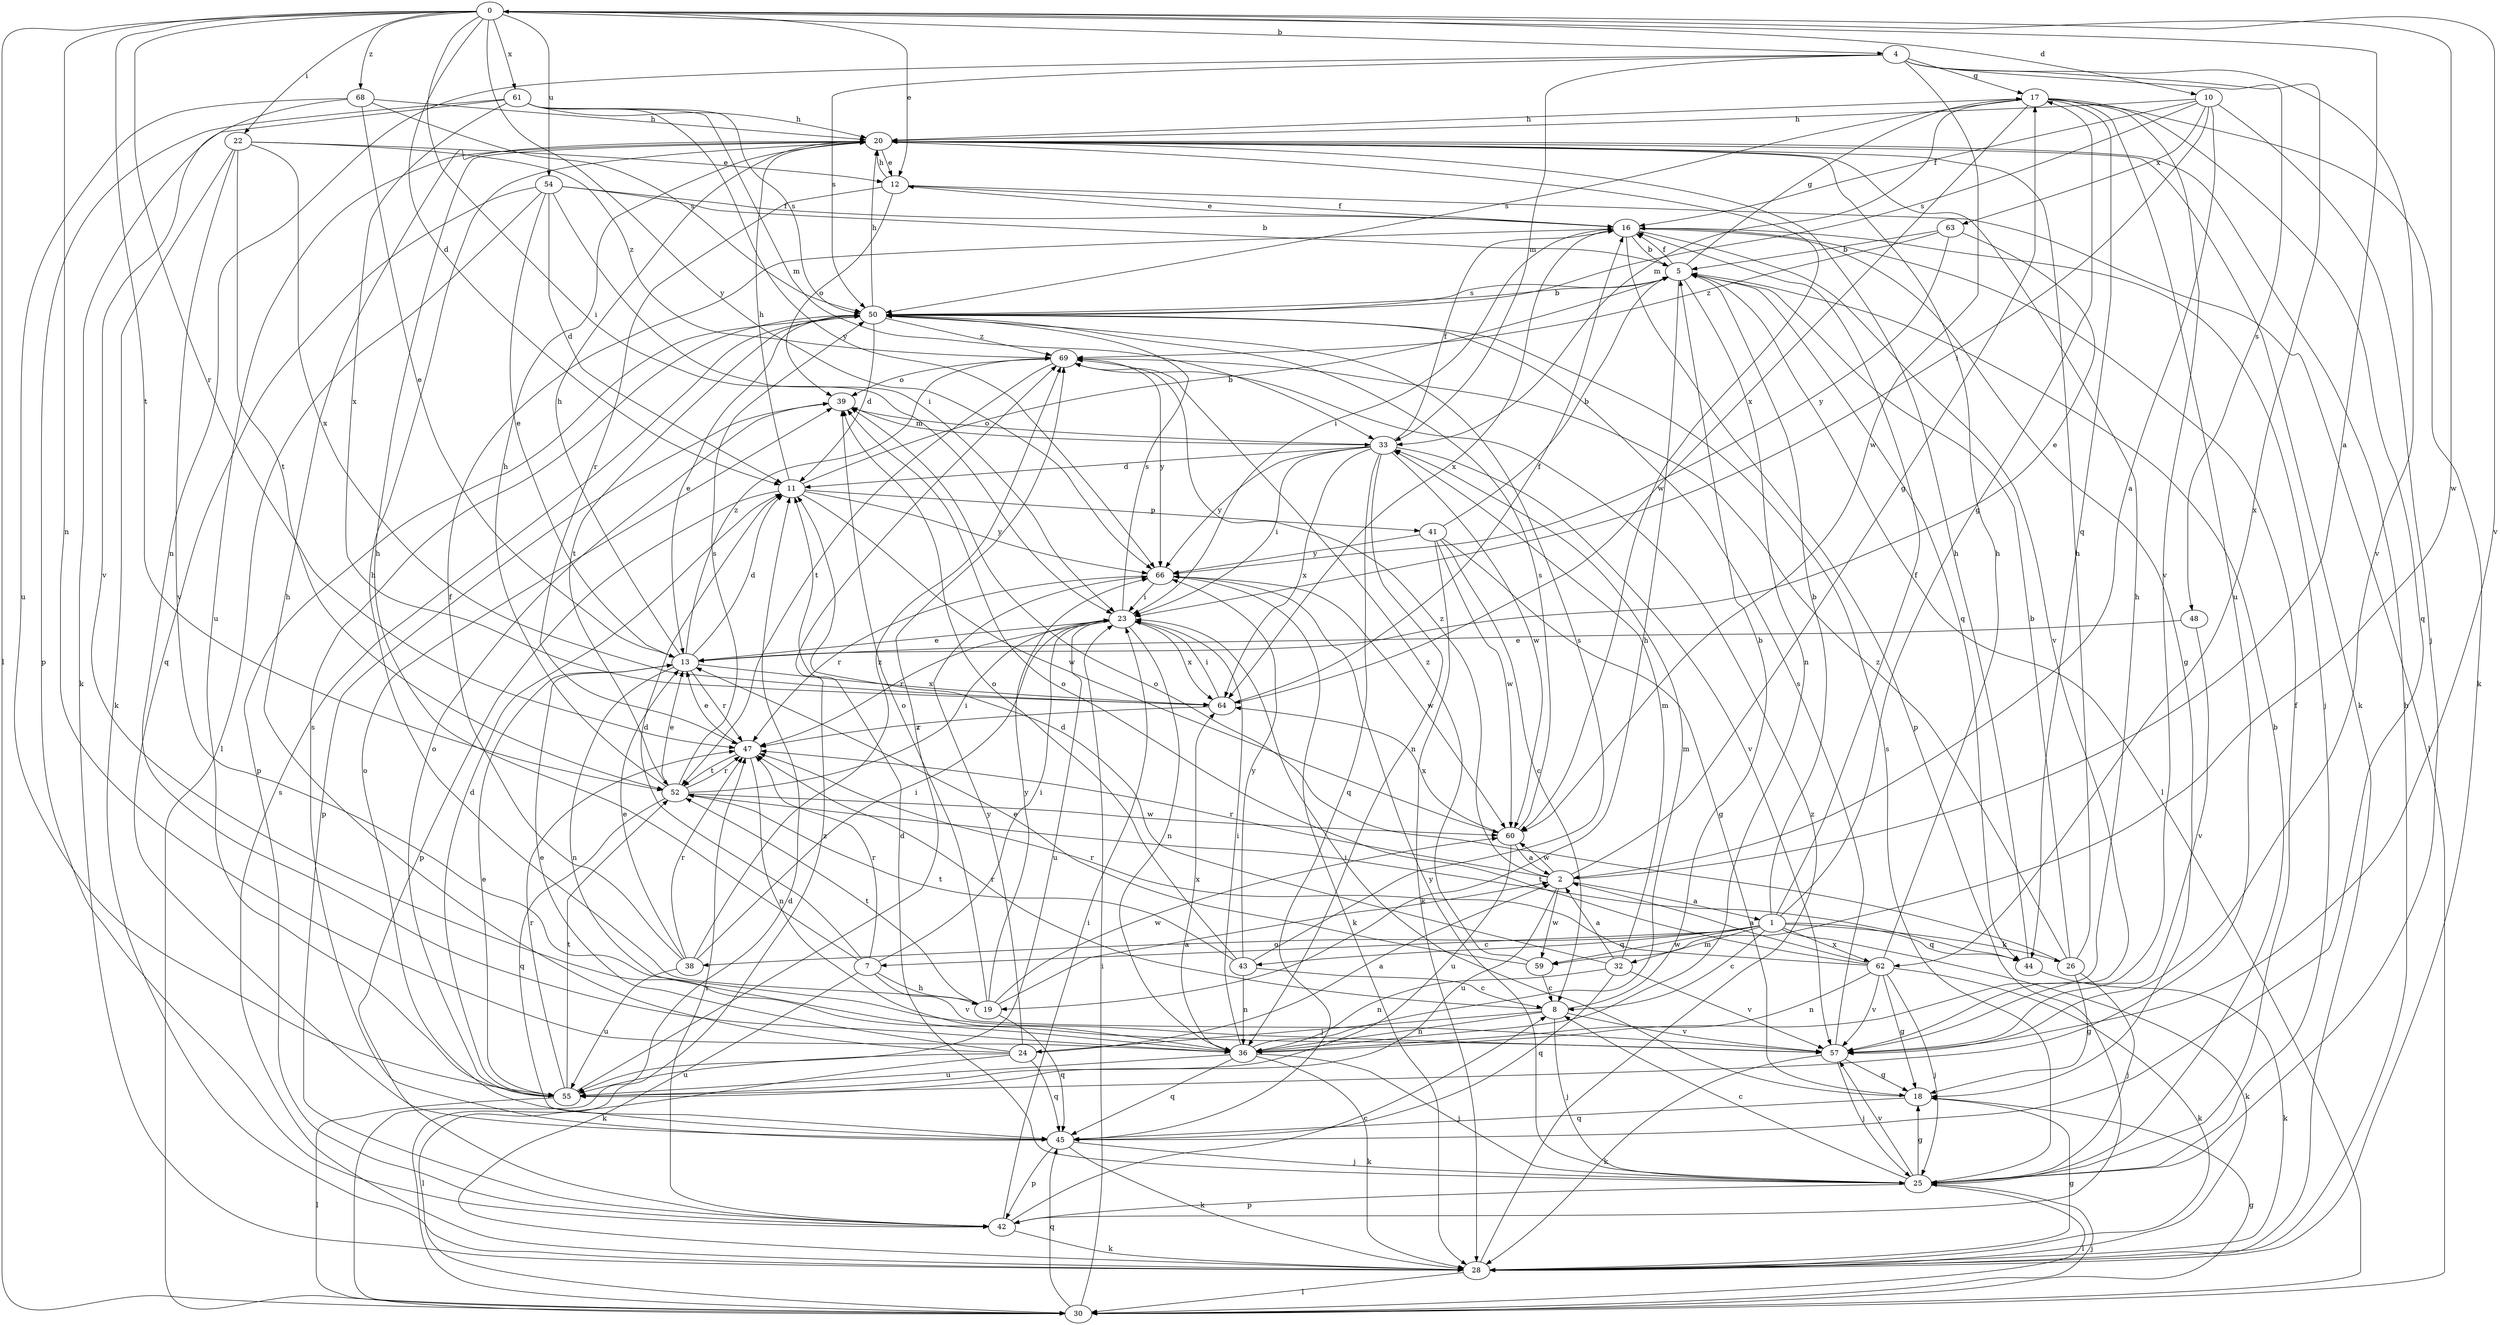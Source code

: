 strict digraph  {
0;
1;
2;
4;
5;
7;
8;
10;
11;
12;
13;
16;
17;
18;
19;
20;
22;
23;
24;
25;
26;
28;
30;
32;
33;
36;
38;
39;
41;
42;
43;
44;
45;
47;
48;
50;
52;
54;
55;
57;
59;
60;
61;
62;
63;
64;
66;
68;
69;
0 -> 4  [label=b];
0 -> 10  [label=d];
0 -> 11  [label=d];
0 -> 12  [label=e];
0 -> 22  [label=i];
0 -> 23  [label=i];
0 -> 30  [label=l];
0 -> 36  [label=n];
0 -> 47  [label=r];
0 -> 52  [label=t];
0 -> 54  [label=u];
0 -> 57  [label=v];
0 -> 59  [label=w];
0 -> 61  [label=x];
0 -> 66  [label=y];
0 -> 68  [label=z];
1 -> 5  [label=b];
1 -> 7  [label=c];
1 -> 8  [label=c];
1 -> 16  [label=f];
1 -> 17  [label=g];
1 -> 26  [label=k];
1 -> 28  [label=k];
1 -> 32  [label=m];
1 -> 38  [label=o];
1 -> 43  [label=q];
1 -> 44  [label=q];
1 -> 59  [label=w];
1 -> 62  [label=x];
2 -> 0  [label=a];
2 -> 1  [label=a];
2 -> 17  [label=g];
2 -> 47  [label=r];
2 -> 55  [label=u];
2 -> 59  [label=w];
2 -> 60  [label=w];
2 -> 69  [label=z];
4 -> 17  [label=g];
4 -> 33  [label=m];
4 -> 36  [label=n];
4 -> 48  [label=s];
4 -> 50  [label=s];
4 -> 57  [label=v];
4 -> 60  [label=w];
4 -> 62  [label=x];
5 -> 16  [label=f];
5 -> 17  [label=g];
5 -> 19  [label=h];
5 -> 30  [label=l];
5 -> 36  [label=n];
5 -> 44  [label=q];
5 -> 50  [label=s];
7 -> 11  [label=d];
7 -> 19  [label=h];
7 -> 20  [label=h];
7 -> 23  [label=i];
7 -> 28  [label=k];
7 -> 47  [label=r];
7 -> 57  [label=v];
8 -> 5  [label=b];
8 -> 24  [label=j];
8 -> 25  [label=j];
8 -> 36  [label=n];
8 -> 47  [label=r];
8 -> 57  [label=v];
10 -> 2  [label=a];
10 -> 16  [label=f];
10 -> 20  [label=h];
10 -> 23  [label=i];
10 -> 25  [label=j];
10 -> 50  [label=s];
10 -> 63  [label=x];
11 -> 5  [label=b];
11 -> 20  [label=h];
11 -> 41  [label=p];
11 -> 42  [label=p];
11 -> 60  [label=w];
11 -> 66  [label=y];
12 -> 16  [label=f];
12 -> 20  [label=h];
12 -> 30  [label=l];
12 -> 39  [label=o];
12 -> 47  [label=r];
13 -> 11  [label=d];
13 -> 20  [label=h];
13 -> 36  [label=n];
13 -> 47  [label=r];
13 -> 64  [label=x];
13 -> 69  [label=z];
16 -> 5  [label=b];
16 -> 12  [label=e];
16 -> 18  [label=g];
16 -> 23  [label=i];
16 -> 25  [label=j];
16 -> 42  [label=p];
16 -> 57  [label=v];
16 -> 64  [label=x];
17 -> 20  [label=h];
17 -> 28  [label=k];
17 -> 33  [label=m];
17 -> 44  [label=q];
17 -> 45  [label=q];
17 -> 50  [label=s];
17 -> 55  [label=u];
17 -> 57  [label=v];
17 -> 64  [label=x];
18 -> 23  [label=i];
18 -> 45  [label=q];
19 -> 2  [label=a];
19 -> 20  [label=h];
19 -> 39  [label=o];
19 -> 45  [label=q];
19 -> 52  [label=t];
19 -> 60  [label=w];
19 -> 66  [label=y];
20 -> 12  [label=e];
20 -> 28  [label=k];
20 -> 55  [label=u];
20 -> 60  [label=w];
22 -> 12  [label=e];
22 -> 28  [label=k];
22 -> 52  [label=t];
22 -> 57  [label=v];
22 -> 64  [label=x];
22 -> 69  [label=z];
23 -> 13  [label=e];
23 -> 36  [label=n];
23 -> 47  [label=r];
23 -> 50  [label=s];
23 -> 55  [label=u];
23 -> 64  [label=x];
24 -> 2  [label=a];
24 -> 13  [label=e];
24 -> 20  [label=h];
24 -> 30  [label=l];
24 -> 45  [label=q];
24 -> 55  [label=u];
24 -> 66  [label=y];
25 -> 5  [label=b];
25 -> 8  [label=c];
25 -> 11  [label=d];
25 -> 16  [label=f];
25 -> 18  [label=g];
25 -> 30  [label=l];
25 -> 42  [label=p];
25 -> 50  [label=s];
25 -> 57  [label=v];
25 -> 66  [label=y];
26 -> 5  [label=b];
26 -> 18  [label=g];
26 -> 20  [label=h];
26 -> 25  [label=j];
26 -> 39  [label=o];
26 -> 69  [label=z];
28 -> 18  [label=g];
28 -> 20  [label=h];
28 -> 30  [label=l];
28 -> 50  [label=s];
28 -> 69  [label=z];
30 -> 11  [label=d];
30 -> 18  [label=g];
30 -> 23  [label=i];
30 -> 25  [label=j];
30 -> 45  [label=q];
30 -> 69  [label=z];
32 -> 2  [label=a];
32 -> 11  [label=d];
32 -> 33  [label=m];
32 -> 36  [label=n];
32 -> 45  [label=q];
32 -> 57  [label=v];
33 -> 11  [label=d];
33 -> 16  [label=f];
33 -> 23  [label=i];
33 -> 36  [label=n];
33 -> 39  [label=o];
33 -> 45  [label=q];
33 -> 57  [label=v];
33 -> 60  [label=w];
33 -> 64  [label=x];
33 -> 66  [label=y];
36 -> 20  [label=h];
36 -> 23  [label=i];
36 -> 25  [label=j];
36 -> 28  [label=k];
36 -> 33  [label=m];
36 -> 45  [label=q];
36 -> 55  [label=u];
36 -> 64  [label=x];
38 -> 13  [label=e];
38 -> 16  [label=f];
38 -> 23  [label=i];
38 -> 47  [label=r];
38 -> 55  [label=u];
38 -> 69  [label=z];
39 -> 33  [label=m];
39 -> 42  [label=p];
41 -> 5  [label=b];
41 -> 8  [label=c];
41 -> 18  [label=g];
41 -> 28  [label=k];
41 -> 60  [label=w];
41 -> 66  [label=y];
42 -> 8  [label=c];
42 -> 23  [label=i];
42 -> 28  [label=k];
42 -> 47  [label=r];
43 -> 8  [label=c];
43 -> 36  [label=n];
43 -> 39  [label=o];
43 -> 50  [label=s];
43 -> 52  [label=t];
43 -> 66  [label=y];
44 -> 20  [label=h];
44 -> 28  [label=k];
44 -> 52  [label=t];
45 -> 25  [label=j];
45 -> 28  [label=k];
45 -> 39  [label=o];
45 -> 42  [label=p];
45 -> 50  [label=s];
47 -> 13  [label=e];
47 -> 36  [label=n];
47 -> 52  [label=t];
48 -> 13  [label=e];
48 -> 57  [label=v];
50 -> 5  [label=b];
50 -> 11  [label=d];
50 -> 13  [label=e];
50 -> 20  [label=h];
50 -> 42  [label=p];
50 -> 52  [label=t];
50 -> 69  [label=z];
52 -> 13  [label=e];
52 -> 20  [label=h];
52 -> 23  [label=i];
52 -> 45  [label=q];
52 -> 47  [label=r];
52 -> 50  [label=s];
52 -> 60  [label=w];
54 -> 5  [label=b];
54 -> 11  [label=d];
54 -> 13  [label=e];
54 -> 16  [label=f];
54 -> 23  [label=i];
54 -> 30  [label=l];
54 -> 45  [label=q];
55 -> 11  [label=d];
55 -> 13  [label=e];
55 -> 30  [label=l];
55 -> 39  [label=o];
55 -> 47  [label=r];
55 -> 52  [label=t];
55 -> 69  [label=z];
57 -> 18  [label=g];
57 -> 25  [label=j];
57 -> 28  [label=k];
57 -> 50  [label=s];
59 -> 8  [label=c];
59 -> 13  [label=e];
59 -> 69  [label=z];
60 -> 2  [label=a];
60 -> 50  [label=s];
60 -> 55  [label=u];
60 -> 64  [label=x];
61 -> 20  [label=h];
61 -> 28  [label=k];
61 -> 33  [label=m];
61 -> 42  [label=p];
61 -> 50  [label=s];
61 -> 64  [label=x];
61 -> 66  [label=y];
62 -> 2  [label=a];
62 -> 18  [label=g];
62 -> 20  [label=h];
62 -> 25  [label=j];
62 -> 28  [label=k];
62 -> 36  [label=n];
62 -> 39  [label=o];
62 -> 47  [label=r];
62 -> 57  [label=v];
63 -> 5  [label=b];
63 -> 13  [label=e];
63 -> 66  [label=y];
63 -> 69  [label=z];
64 -> 16  [label=f];
64 -> 23  [label=i];
64 -> 47  [label=r];
66 -> 23  [label=i];
66 -> 28  [label=k];
66 -> 47  [label=r];
66 -> 60  [label=w];
68 -> 13  [label=e];
68 -> 20  [label=h];
68 -> 50  [label=s];
68 -> 55  [label=u];
68 -> 57  [label=v];
69 -> 39  [label=o];
69 -> 52  [label=t];
69 -> 66  [label=y];
}
